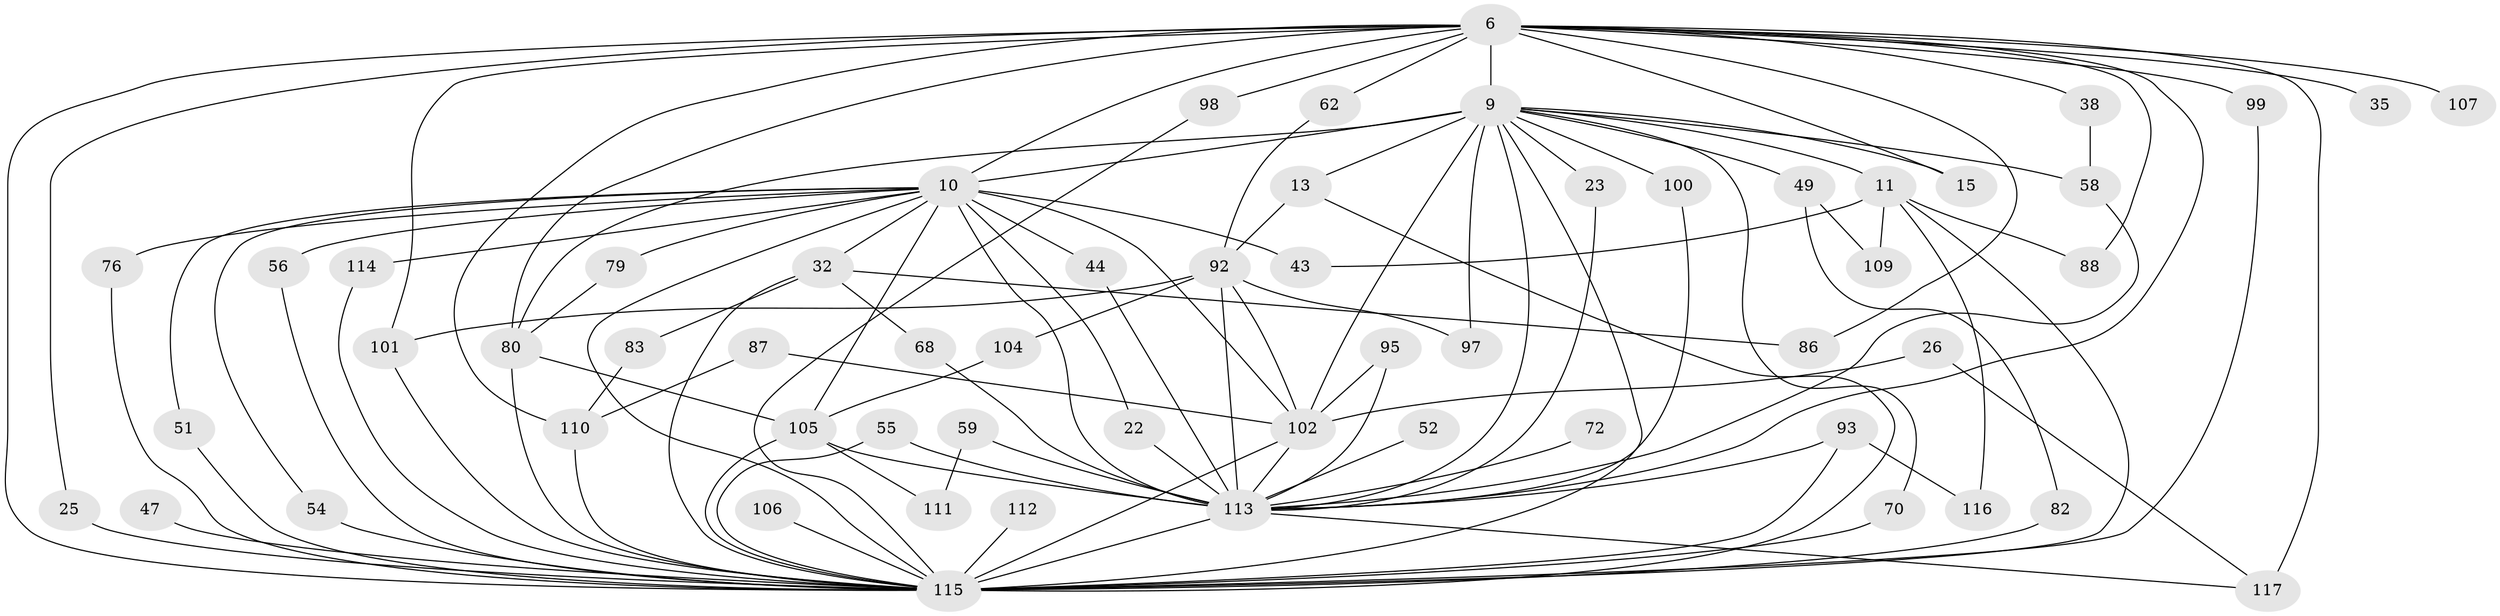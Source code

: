 // original degree distribution, {22: 0.017094017094017096, 28: 0.008547008547008548, 25: 0.008547008547008548, 19: 0.017094017094017096, 18: 0.017094017094017096, 26: 0.008547008547008548, 17: 0.008547008547008548, 8: 0.02564102564102564, 3: 0.1794871794871795, 6: 0.008547008547008548, 2: 0.5555555555555556, 5: 0.03418803418803419, 4: 0.08547008547008547, 7: 0.02564102564102564}
// Generated by graph-tools (version 1.1) at 2025/44/03/09/25 04:44:17]
// undirected, 58 vertices, 114 edges
graph export_dot {
graph [start="1"]
  node [color=gray90,style=filled];
  6 [super="+3"];
  9 [super="+5"];
  10 [super="+7"];
  11;
  13;
  15;
  22;
  23;
  25;
  26;
  32 [super="+16"];
  35;
  38;
  43;
  44;
  47 [super="+30"];
  49;
  51;
  52;
  54;
  55;
  56;
  58 [super="+48"];
  59;
  62;
  68;
  70;
  72;
  76;
  79;
  80 [super="+14+20"];
  82;
  83;
  86;
  87;
  88;
  92 [super="+36+73"];
  93 [super="+85+27"];
  95;
  97;
  98;
  99;
  100;
  101 [super="+69"];
  102 [super="+96"];
  104;
  105 [super="+67+103"];
  106;
  107;
  109;
  110 [super="+66+61"];
  111;
  112 [super="+108+77"];
  113 [super="+81+64+4"];
  114 [super="+40"];
  115 [super="+94+78"];
  116;
  117 [super="+19"];
  6 -- 9 [weight=4];
  6 -- 10 [weight=4];
  6 -- 15;
  6 -- 25;
  6 -- 38 [weight=2];
  6 -- 88;
  6 -- 98;
  6 -- 107 [weight=2];
  6 -- 110 [weight=3];
  6 -- 86;
  6 -- 35;
  6 -- 99;
  6 -- 101;
  6 -- 117 [weight=2];
  6 -- 62;
  6 -- 80;
  6 -- 113 [weight=4];
  6 -- 115 [weight=6];
  9 -- 10 [weight=4];
  9 -- 11 [weight=2];
  9 -- 23;
  9 -- 49 [weight=2];
  9 -- 80 [weight=2];
  9 -- 97;
  9 -- 70;
  9 -- 13;
  9 -- 15;
  9 -- 100;
  9 -- 115 [weight=5];
  9 -- 58;
  9 -- 113 [weight=5];
  9 -- 102 [weight=3];
  10 -- 22;
  10 -- 43;
  10 -- 44;
  10 -- 54;
  10 -- 56;
  10 -- 76;
  10 -- 79;
  10 -- 32 [weight=3];
  10 -- 114 [weight=2];
  10 -- 51;
  10 -- 105;
  10 -- 113 [weight=4];
  10 -- 115 [weight=4];
  10 -- 102 [weight=5];
  11 -- 43;
  11 -- 88;
  11 -- 109;
  11 -- 116;
  11 -- 115 [weight=2];
  13 -- 92;
  13 -- 115;
  22 -- 113;
  23 -- 113;
  25 -- 115;
  26 -- 117;
  26 -- 102;
  32 -- 68;
  32 -- 86;
  32 -- 83;
  32 -- 115;
  38 -- 58;
  44 -- 113;
  47 -- 115 [weight=3];
  49 -- 82;
  49 -- 109;
  51 -- 115;
  52 -- 113;
  54 -- 115;
  55 -- 113;
  55 -- 115;
  56 -- 115;
  58 -- 113;
  59 -- 111;
  59 -- 113 [weight=2];
  62 -- 92;
  68 -- 113;
  70 -- 115;
  72 -- 113 [weight=2];
  76 -- 115;
  79 -- 80;
  80 -- 105;
  80 -- 115;
  82 -- 115;
  83 -- 110;
  87 -- 110;
  87 -- 102;
  92 -- 97;
  92 -- 104;
  92 -- 113 [weight=5];
  92 -- 101;
  92 -- 102;
  93 -- 116;
  93 -- 113 [weight=3];
  93 -- 115 [weight=2];
  95 -- 113;
  95 -- 102;
  98 -- 115;
  99 -- 115;
  100 -- 113;
  101 -- 115;
  102 -- 115 [weight=6];
  102 -- 113;
  104 -- 105;
  105 -- 111;
  105 -- 113 [weight=3];
  105 -- 115 [weight=5];
  106 -- 115;
  110 -- 115;
  112 -- 115 [weight=4];
  113 -- 117;
  113 -- 115 [weight=8];
  114 -- 115;
}
